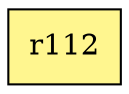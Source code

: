 digraph G {
rankdir=BT;ranksep="2.0";
"r112" [shape=record,fillcolor=khaki1,style=filled,label="{r112}"];
}